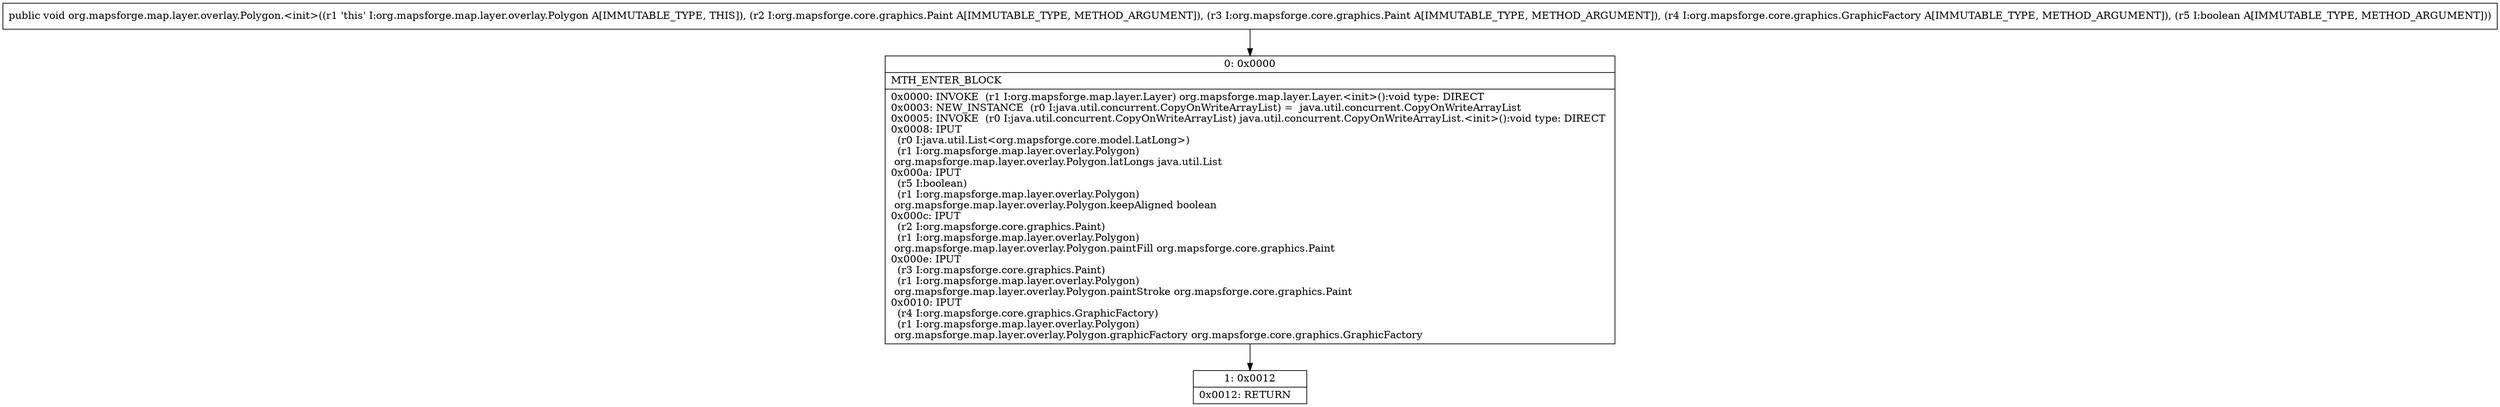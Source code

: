 digraph "CFG fororg.mapsforge.map.layer.overlay.Polygon.\<init\>(Lorg\/mapsforge\/core\/graphics\/Paint;Lorg\/mapsforge\/core\/graphics\/Paint;Lorg\/mapsforge\/core\/graphics\/GraphicFactory;Z)V" {
Node_0 [shape=record,label="{0\:\ 0x0000|MTH_ENTER_BLOCK\l|0x0000: INVOKE  (r1 I:org.mapsforge.map.layer.Layer) org.mapsforge.map.layer.Layer.\<init\>():void type: DIRECT \l0x0003: NEW_INSTANCE  (r0 I:java.util.concurrent.CopyOnWriteArrayList) =  java.util.concurrent.CopyOnWriteArrayList \l0x0005: INVOKE  (r0 I:java.util.concurrent.CopyOnWriteArrayList) java.util.concurrent.CopyOnWriteArrayList.\<init\>():void type: DIRECT \l0x0008: IPUT  \l  (r0 I:java.util.List\<org.mapsforge.core.model.LatLong\>)\l  (r1 I:org.mapsforge.map.layer.overlay.Polygon)\l org.mapsforge.map.layer.overlay.Polygon.latLongs java.util.List \l0x000a: IPUT  \l  (r5 I:boolean)\l  (r1 I:org.mapsforge.map.layer.overlay.Polygon)\l org.mapsforge.map.layer.overlay.Polygon.keepAligned boolean \l0x000c: IPUT  \l  (r2 I:org.mapsforge.core.graphics.Paint)\l  (r1 I:org.mapsforge.map.layer.overlay.Polygon)\l org.mapsforge.map.layer.overlay.Polygon.paintFill org.mapsforge.core.graphics.Paint \l0x000e: IPUT  \l  (r3 I:org.mapsforge.core.graphics.Paint)\l  (r1 I:org.mapsforge.map.layer.overlay.Polygon)\l org.mapsforge.map.layer.overlay.Polygon.paintStroke org.mapsforge.core.graphics.Paint \l0x0010: IPUT  \l  (r4 I:org.mapsforge.core.graphics.GraphicFactory)\l  (r1 I:org.mapsforge.map.layer.overlay.Polygon)\l org.mapsforge.map.layer.overlay.Polygon.graphicFactory org.mapsforge.core.graphics.GraphicFactory \l}"];
Node_1 [shape=record,label="{1\:\ 0x0012|0x0012: RETURN   \l}"];
MethodNode[shape=record,label="{public void org.mapsforge.map.layer.overlay.Polygon.\<init\>((r1 'this' I:org.mapsforge.map.layer.overlay.Polygon A[IMMUTABLE_TYPE, THIS]), (r2 I:org.mapsforge.core.graphics.Paint A[IMMUTABLE_TYPE, METHOD_ARGUMENT]), (r3 I:org.mapsforge.core.graphics.Paint A[IMMUTABLE_TYPE, METHOD_ARGUMENT]), (r4 I:org.mapsforge.core.graphics.GraphicFactory A[IMMUTABLE_TYPE, METHOD_ARGUMENT]), (r5 I:boolean A[IMMUTABLE_TYPE, METHOD_ARGUMENT])) }"];
MethodNode -> Node_0;
Node_0 -> Node_1;
}

